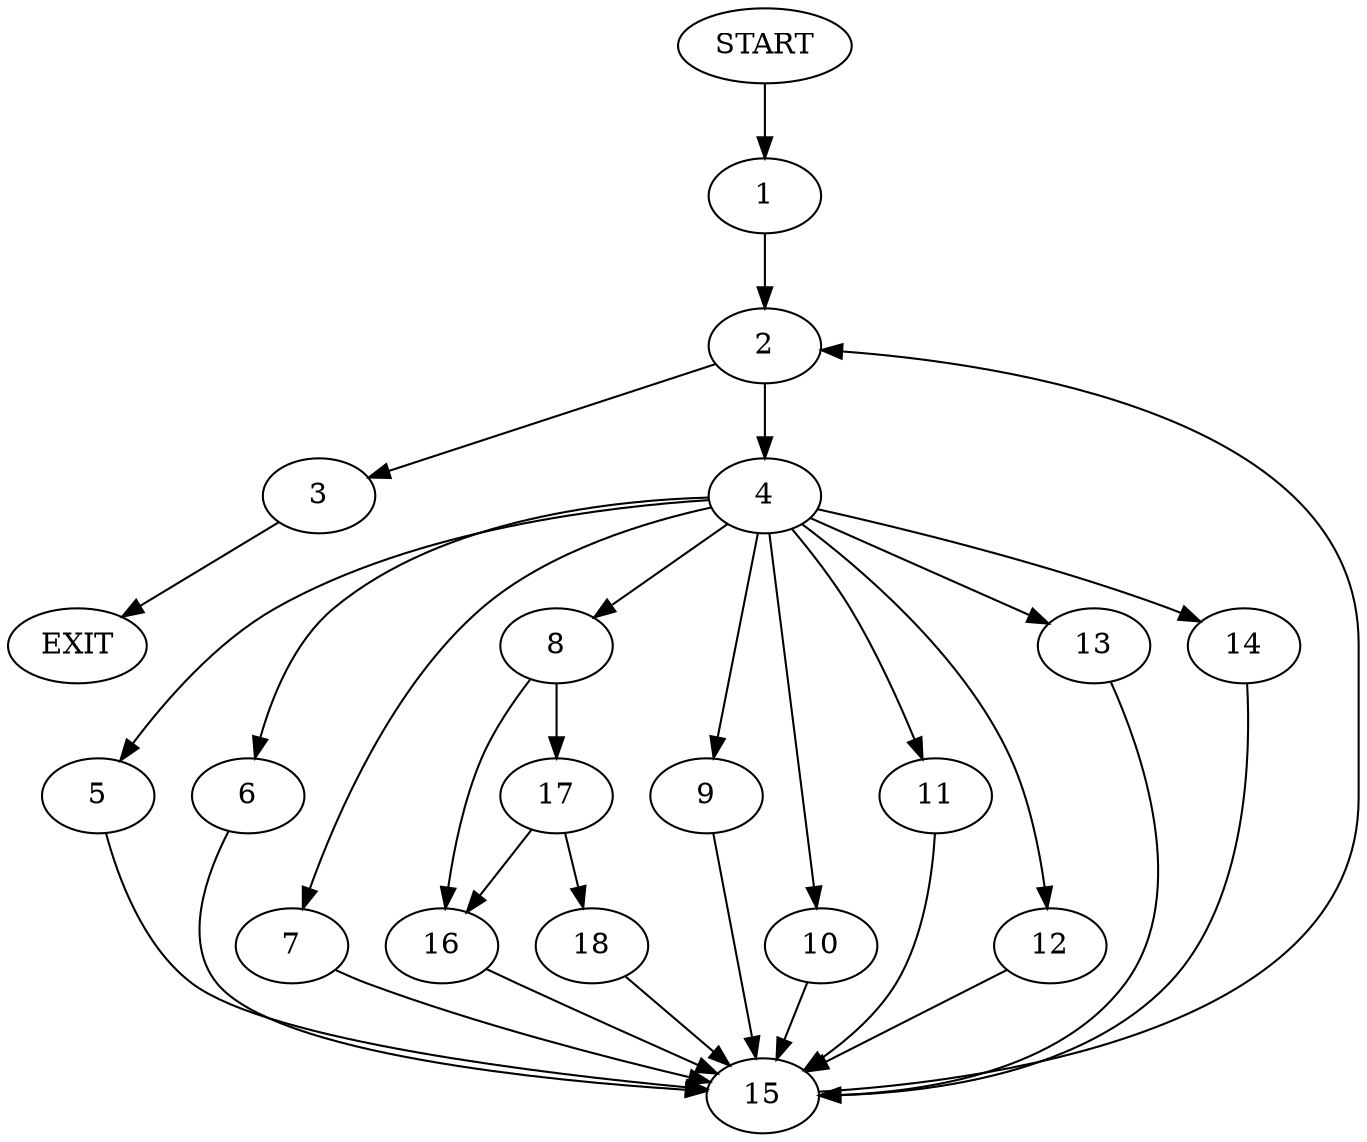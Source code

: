 digraph {
0 [label="START"]
19 [label="EXIT"]
0 -> 1
1 -> 2
2 -> 3
2 -> 4
3 -> 19
4 -> 5
4 -> 6
4 -> 7
4 -> 8
4 -> 9
4 -> 10
4 -> 11
4 -> 12
4 -> 13
4 -> 14
13 -> 15
8 -> 16
8 -> 17
5 -> 15
6 -> 15
11 -> 15
10 -> 15
14 -> 15
12 -> 15
7 -> 15
9 -> 15
15 -> 2
17 -> 18
17 -> 16
16 -> 15
18 -> 15
}
